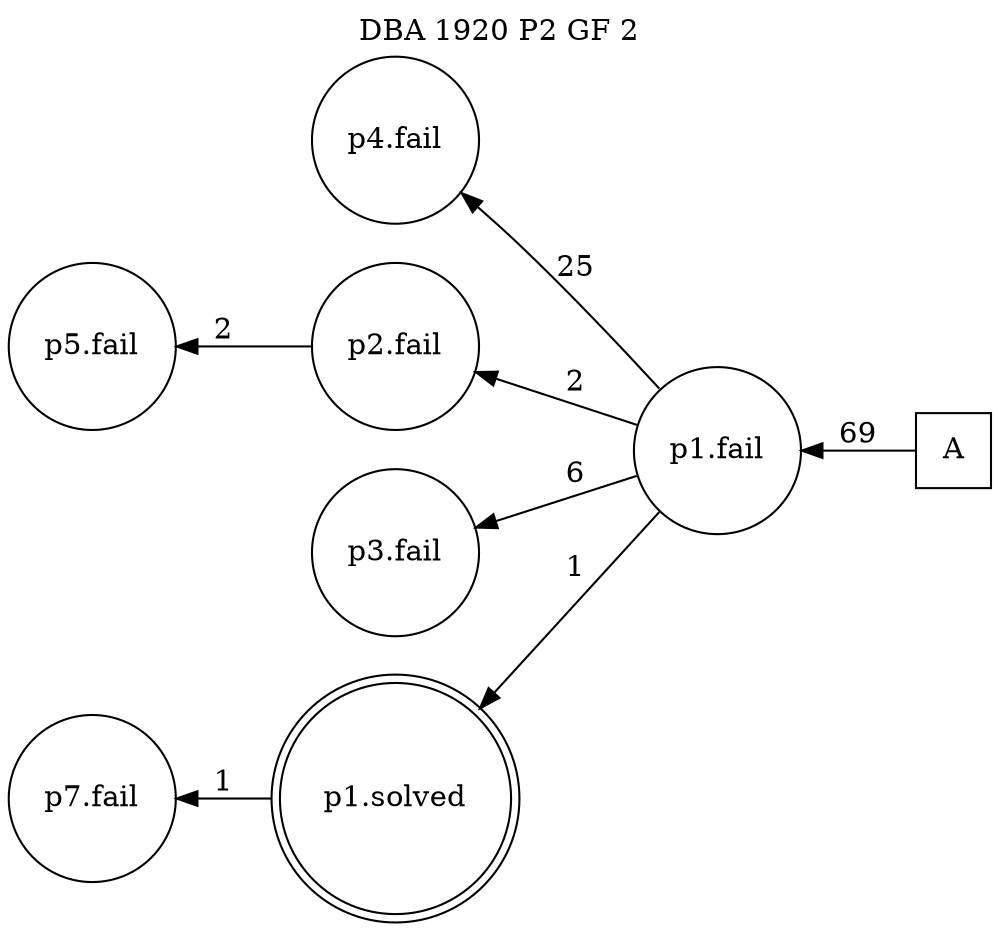 digraph DBA_1920_P2_GF_2 {
labelloc="tl"
label= " DBA 1920 P2 GF 2 "
rankdir="RL";
graph [ size=" 10 , 10 !"]

"A" [shape="square" label="A"]
"p1.fail" [shape="circle" label="p1.fail"]
"p4.fail" [shape="circle" label="p4.fail"]
"p2.fail" [shape="circle" label="p2.fail"]
"p5.fail" [shape="circle" label="p5.fail"]
"p3.fail" [shape="circle" label="p3.fail"]
"p1.solved" [shape="doublecircle" label="p1.solved"]
"p7.fail" [shape="circle" label="p7.fail"]
"A" -> "p1.fail" [ label=69]
"p1.fail" -> "p4.fail" [ label=25]
"p1.fail" -> "p2.fail" [ label=2]
"p1.fail" -> "p3.fail" [ label=6]
"p1.fail" -> "p1.solved" [ label=1]
"p2.fail" -> "p5.fail" [ label=2]
"p1.solved" -> "p7.fail" [ label=1]
}
